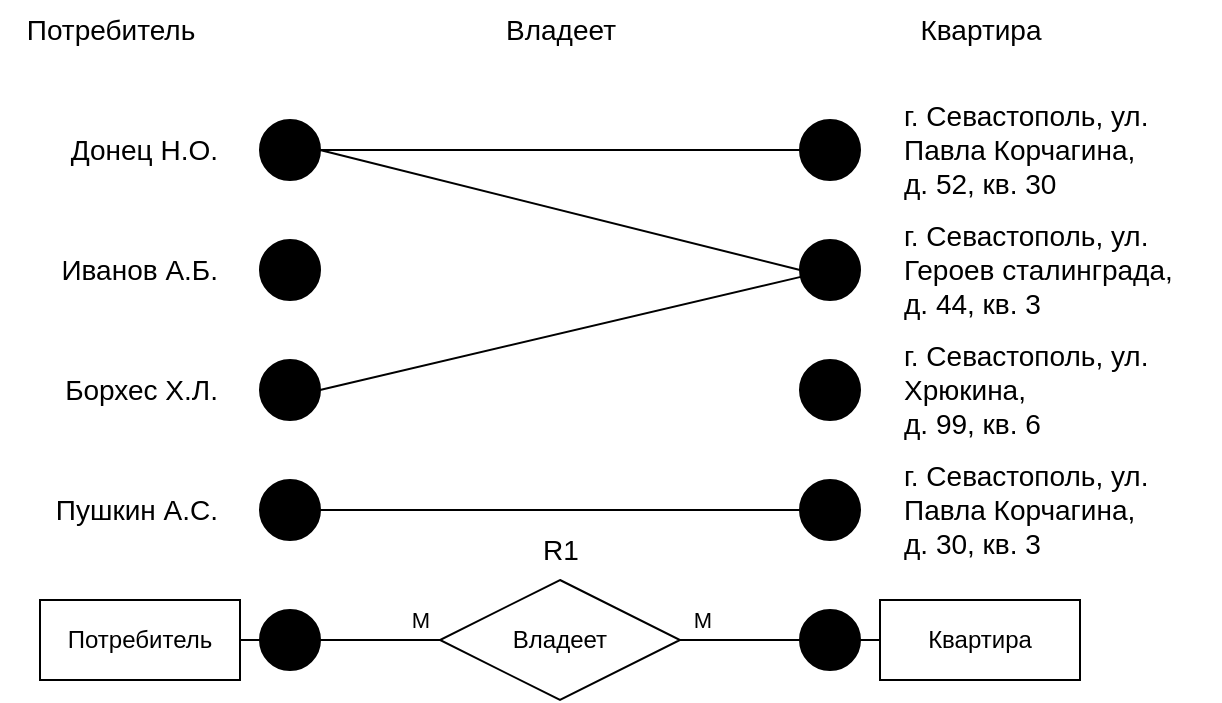<mxfile version="23.1.5" type="device">
  <diagram id="R2lEEEUBdFMjLlhIrx00" name="Page-1">
    <mxGraphModel dx="1434" dy="884" grid="1" gridSize="10" guides="1" tooltips="1" connect="1" arrows="1" fold="1" page="1" pageScale="1" pageWidth="850" pageHeight="1100" math="0" shadow="0" extFonts="Permanent Marker^https://fonts.googleapis.com/css?family=Permanent+Marker">
      <root>
        <mxCell id="0" />
        <mxCell id="1" parent="0" />
        <mxCell id="qw_iA7J4SsnWuv-ZKmc3-1" value="Потребитель" style="whiteSpace=wrap;html=1;align=center;gradientColor=none;" parent="1" vertex="1">
          <mxGeometry x="20" y="430" width="100" height="40" as="geometry" />
        </mxCell>
        <mxCell id="6dDctROnv7mXvniJbC61-1" style="edgeStyle=orthogonalEdgeStyle;rounded=0;orthogonalLoop=1;jettySize=auto;html=1;entryX=0;entryY=0.5;entryDx=0;entryDy=0;endArrow=none;endFill=0;" parent="1" source="6dDctROnv7mXvniJbC61-3" target="qw_iA7J4SsnWuv-ZKmc3-3" edge="1">
          <mxGeometry relative="1" as="geometry" />
        </mxCell>
        <mxCell id="qw_iA7J4SsnWuv-ZKmc3-2" value="Владеет" style="shape=rhombus;perimeter=rhombusPerimeter;whiteSpace=wrap;html=1;align=center;" parent="1" vertex="1">
          <mxGeometry x="220" y="420" width="120" height="60" as="geometry" />
        </mxCell>
        <mxCell id="qw_iA7J4SsnWuv-ZKmc3-3" value="Квартира" style="whiteSpace=wrap;html=1;align=center;" parent="1" vertex="1">
          <mxGeometry x="440" y="430" width="100" height="40" as="geometry" />
        </mxCell>
        <mxCell id="qw_iA7J4SsnWuv-ZKmc3-4" value="" style="endArrow=none;html=1;rounded=0;entryX=0;entryY=0.5;entryDx=0;entryDy=0;exitX=1;exitY=0.5;exitDx=0;exitDy=0;startArrow=none;startFill=0;endFill=0;" parent="1" source="qw_iA7J4SsnWuv-ZKmc3-6" target="qw_iA7J4SsnWuv-ZKmc3-2" edge="1">
          <mxGeometry relative="1" as="geometry">
            <mxPoint x="20" y="450" as="sourcePoint" />
            <mxPoint x="180" y="450" as="targetPoint" />
          </mxGeometry>
        </mxCell>
        <mxCell id="6dDctROnv7mXvniJbC61-4" value="" style="edgeStyle=orthogonalEdgeStyle;rounded=0;orthogonalLoop=1;jettySize=auto;html=1;entryX=0;entryY=0.5;entryDx=0;entryDy=0;endArrow=none;endFill=0;" parent="1" source="qw_iA7J4SsnWuv-ZKmc3-2" target="6dDctROnv7mXvniJbC61-3" edge="1">
          <mxGeometry relative="1" as="geometry">
            <mxPoint x="340" y="450" as="sourcePoint" />
            <mxPoint x="440" y="450" as="targetPoint" />
          </mxGeometry>
        </mxCell>
        <mxCell id="6dDctROnv7mXvniJbC61-5" value="М" style="edgeLabel;html=1;align=center;verticalAlign=middle;resizable=0;points=[];" parent="6dDctROnv7mXvniJbC61-4" vertex="1" connectable="0">
          <mxGeometry x="-0.086" relative="1" as="geometry">
            <mxPoint x="-17" y="-10" as="offset" />
          </mxGeometry>
        </mxCell>
        <mxCell id="6dDctROnv7mXvniJbC61-3" value="" style="ellipse;whiteSpace=wrap;html=1;aspect=fixed;fillColor=#000000;" parent="1" vertex="1">
          <mxGeometry x="400" y="435" width="30" height="30" as="geometry" />
        </mxCell>
        <mxCell id="6dDctROnv7mXvniJbC61-6" value="" style="endArrow=none;html=1;rounded=0;entryX=0;entryY=0.5;entryDx=0;entryDy=0;exitX=1;exitY=0.5;exitDx=0;exitDy=0;startArrow=none;startFill=0;endFill=0;" parent="1" source="qw_iA7J4SsnWuv-ZKmc3-1" target="qw_iA7J4SsnWuv-ZKmc3-6" edge="1">
          <mxGeometry relative="1" as="geometry">
            <mxPoint x="120" y="450" as="sourcePoint" />
            <mxPoint x="220" y="450" as="targetPoint" />
          </mxGeometry>
        </mxCell>
        <mxCell id="6dDctROnv7mXvniJbC61-7" value="М" style="edgeLabel;html=1;align=center;verticalAlign=middle;resizable=0;points=[];" parent="6dDctROnv7mXvniJbC61-6" vertex="1" connectable="0">
          <mxGeometry x="-0.029" relative="1" as="geometry">
            <mxPoint x="85" y="-10" as="offset" />
          </mxGeometry>
        </mxCell>
        <mxCell id="qw_iA7J4SsnWuv-ZKmc3-6" value="" style="ellipse;whiteSpace=wrap;html=1;aspect=fixed;fillColor=#000000;" parent="1" vertex="1">
          <mxGeometry x="130" y="435" width="30" height="30" as="geometry" />
        </mxCell>
        <mxCell id="6dDctROnv7mXvniJbC61-32" style="rounded=0;orthogonalLoop=1;jettySize=auto;html=1;entryX=0;entryY=0.5;entryDx=0;entryDy=0;endArrow=none;endFill=0;" parent="1" source="6dDctROnv7mXvniJbC61-8" target="6dDctROnv7mXvniJbC61-13" edge="1">
          <mxGeometry relative="1" as="geometry" />
        </mxCell>
        <mxCell id="6dDctROnv7mXvniJbC61-8" value="" style="ellipse;whiteSpace=wrap;html=1;aspect=fixed;fillColor=#000000;" parent="1" vertex="1">
          <mxGeometry x="130" y="370" width="30" height="30" as="geometry" />
        </mxCell>
        <mxCell id="6dDctROnv7mXvniJbC61-9" value="" style="ellipse;whiteSpace=wrap;html=1;aspect=fixed;fillColor=#000000;" parent="1" vertex="1">
          <mxGeometry x="130" y="310" width="30" height="30" as="geometry" />
        </mxCell>
        <mxCell id="6dDctROnv7mXvniJbC61-10" value="" style="ellipse;whiteSpace=wrap;html=1;aspect=fixed;fillColor=#000000;" parent="1" vertex="1">
          <mxGeometry x="130" y="250" width="30" height="30" as="geometry" />
        </mxCell>
        <mxCell id="6dDctROnv7mXvniJbC61-29" style="rounded=0;orthogonalLoop=1;jettySize=auto;html=1;entryX=0;entryY=0.5;entryDx=0;entryDy=0;endArrow=none;endFill=0;" parent="1" source="6dDctROnv7mXvniJbC61-11" target="6dDctROnv7mXvniJbC61-16" edge="1">
          <mxGeometry relative="1" as="geometry" />
        </mxCell>
        <mxCell id="6dDctROnv7mXvniJbC61-30" style="rounded=0;orthogonalLoop=1;jettySize=auto;html=1;exitX=1;exitY=0.5;exitDx=0;exitDy=0;entryX=0;entryY=0.5;entryDx=0;entryDy=0;endArrow=none;endFill=0;" parent="1" source="6dDctROnv7mXvniJbC61-11" target="6dDctROnv7mXvniJbC61-15" edge="1">
          <mxGeometry relative="1" as="geometry" />
        </mxCell>
        <mxCell id="6dDctROnv7mXvniJbC61-11" value="" style="ellipse;whiteSpace=wrap;html=1;aspect=fixed;fillColor=#000000;" parent="1" vertex="1">
          <mxGeometry x="130" y="190" width="30" height="30" as="geometry" />
        </mxCell>
        <mxCell id="6dDctROnv7mXvniJbC61-13" value="" style="ellipse;whiteSpace=wrap;html=1;aspect=fixed;fillColor=#000000;" parent="1" vertex="1">
          <mxGeometry x="400" y="370" width="30" height="30" as="geometry" />
        </mxCell>
        <mxCell id="6dDctROnv7mXvniJbC61-14" value="" style="ellipse;whiteSpace=wrap;html=1;aspect=fixed;fillColor=#000000;" parent="1" vertex="1">
          <mxGeometry x="400" y="310" width="30" height="30" as="geometry" />
        </mxCell>
        <mxCell id="6dDctROnv7mXvniJbC61-31" style="rounded=0;orthogonalLoop=1;jettySize=auto;html=1;entryX=1;entryY=0.5;entryDx=0;entryDy=0;endArrow=none;endFill=0;" parent="1" source="6dDctROnv7mXvniJbC61-15" target="6dDctROnv7mXvniJbC61-9" edge="1">
          <mxGeometry relative="1" as="geometry" />
        </mxCell>
        <mxCell id="6dDctROnv7mXvniJbC61-15" value="" style="ellipse;whiteSpace=wrap;html=1;aspect=fixed;fillColor=#000000;" parent="1" vertex="1">
          <mxGeometry x="400" y="250" width="30" height="30" as="geometry" />
        </mxCell>
        <mxCell id="6dDctROnv7mXvniJbC61-16" value="" style="ellipse;whiteSpace=wrap;html=1;aspect=fixed;fillColor=#000000;" parent="1" vertex="1">
          <mxGeometry x="400" y="190" width="30" height="30" as="geometry" />
        </mxCell>
        <mxCell id="6dDctROnv7mXvniJbC61-18" value="&lt;font style=&quot;font-size: 14px;&quot;&gt;Потребитель&lt;/font&gt;" style="text;html=1;align=center;verticalAlign=middle;resizable=0;points=[];autosize=1;strokeColor=none;fillColor=none;" parent="1" vertex="1">
          <mxGeometry y="130" width="110" height="30" as="geometry" />
        </mxCell>
        <mxCell id="6dDctROnv7mXvniJbC61-19" value="&lt;font style=&quot;font-size: 14px;&quot;&gt;Владеет&lt;/font&gt;" style="text;html=1;align=center;verticalAlign=middle;resizable=0;points=[];autosize=1;strokeColor=none;fillColor=none;" parent="1" vertex="1">
          <mxGeometry x="240" y="130" width="80" height="30" as="geometry" />
        </mxCell>
        <mxCell id="6dDctROnv7mXvniJbC61-20" value="&lt;font style=&quot;font-size: 14px;&quot;&gt;Квартира&lt;/font&gt;" style="text;html=1;align=center;verticalAlign=middle;resizable=0;points=[];autosize=1;strokeColor=none;fillColor=none;" parent="1" vertex="1">
          <mxGeometry x="450" y="130" width="80" height="30" as="geometry" />
        </mxCell>
        <mxCell id="6dDctROnv7mXvniJbC61-21" value="&lt;font style=&quot;font-size: 14px;&quot;&gt;Донец Н.О.&lt;/font&gt;" style="text;html=1;align=right;verticalAlign=middle;resizable=0;points=[];autosize=1;strokeColor=none;fillColor=none;" parent="1" vertex="1">
          <mxGeometry x="10" y="190" width="100" height="30" as="geometry" />
        </mxCell>
        <mxCell id="6dDctROnv7mXvniJbC61-22" value="&lt;span style=&quot;font-size: 14px;&quot;&gt;Иванов А.Б.&lt;/span&gt;" style="text;html=1;align=right;verticalAlign=middle;resizable=0;points=[];autosize=1;strokeColor=none;fillColor=none;" parent="1" vertex="1">
          <mxGeometry x="10" y="250" width="100" height="30" as="geometry" />
        </mxCell>
        <mxCell id="6dDctROnv7mXvniJbC61-23" value="&lt;font style=&quot;font-size: 14px;&quot;&gt;Борхес Х.Л.&lt;/font&gt;" style="text;html=1;align=right;verticalAlign=middle;resizable=0;points=[];autosize=1;strokeColor=none;fillColor=none;" parent="1" vertex="1">
          <mxGeometry x="10" y="310" width="100" height="30" as="geometry" />
        </mxCell>
        <mxCell id="6dDctROnv7mXvniJbC61-24" value="&lt;font style=&quot;font-size: 14px;&quot;&gt;Пушкин А.С.&lt;/font&gt;" style="text;html=1;align=right;verticalAlign=middle;resizable=0;points=[];autosize=1;strokeColor=none;fillColor=none;" parent="1" vertex="1">
          <mxGeometry x="10" y="370" width="100" height="30" as="geometry" />
        </mxCell>
        <mxCell id="6dDctROnv7mXvniJbC61-25" value="&lt;font style=&quot;font-size: 14px;&quot;&gt;г. Севастополь, ул.&lt;/font&gt;&lt;br style=&quot;border-color: var(--border-color); font-size: 14px;&quot;&gt;&lt;span style=&quot;font-size: 14px;&quot;&gt;Павла Корчагина,&lt;/span&gt;&lt;br style=&quot;border-color: var(--border-color); font-size: 14px;&quot;&gt;&lt;span style=&quot;font-size: 14px;&quot;&gt;д. 52, кв. 30&lt;/span&gt;" style="text;html=1;align=left;verticalAlign=middle;resizable=0;points=[];autosize=1;strokeColor=none;fillColor=none;" parent="1" vertex="1">
          <mxGeometry x="450" y="175" width="150" height="60" as="geometry" />
        </mxCell>
        <mxCell id="6dDctROnv7mXvniJbC61-26" value="&lt;font style=&quot;font-size: 14px;&quot;&gt;&lt;font style=&quot;border-color: var(--border-color); font-size: 14px;&quot;&gt;г. Севастополь, ул.&lt;/font&gt;&lt;br style=&quot;border-color: var(--border-color);&quot;&gt;Героев сталинграда,&lt;br&gt;&lt;span style=&quot;border-color: var(--border-color);&quot;&gt;д. 44, кв. 3&lt;/span&gt;&lt;/font&gt;" style="text;html=1;align=left;verticalAlign=middle;resizable=0;points=[];autosize=1;strokeColor=none;fillColor=none;" parent="1" vertex="1">
          <mxGeometry x="450" y="235" width="160" height="60" as="geometry" />
        </mxCell>
        <mxCell id="6dDctROnv7mXvniJbC61-27" value="&lt;font style=&quot;font-size: 14px;&quot;&gt;&lt;font style=&quot;border-color: var(--border-color); font-size: 14px;&quot;&gt;г. Севастополь, ул.&lt;/font&gt;&lt;br style=&quot;border-color: var(--border-color);&quot;&gt;Хрюкина,&lt;br style=&quot;border-color: var(--border-color);&quot;&gt;&lt;span style=&quot;border-color: var(--border-color);&quot;&gt;д. 99, кв. 6&lt;/span&gt;&lt;/font&gt;" style="text;html=1;align=left;verticalAlign=middle;resizable=0;points=[];autosize=1;strokeColor=none;fillColor=none;" parent="1" vertex="1">
          <mxGeometry x="450" y="295" width="150" height="60" as="geometry" />
        </mxCell>
        <mxCell id="6dDctROnv7mXvniJbC61-28" value="&lt;font style=&quot;font-size: 14px;&quot;&gt;&lt;font style=&quot;border-color: var(--border-color); font-size: 14px;&quot;&gt;г. Севастополь, ул.&lt;/font&gt;&lt;br style=&quot;border-color: var(--border-color);&quot;&gt;Павла Корчагина,&lt;br style=&quot;border-color: var(--border-color);&quot;&gt;&lt;span style=&quot;border-color: var(--border-color);&quot;&gt;д. 30, кв. 3&lt;/span&gt;&lt;/font&gt;" style="text;html=1;align=left;verticalAlign=middle;resizable=0;points=[];autosize=1;strokeColor=none;fillColor=none;" parent="1" vertex="1">
          <mxGeometry x="450" y="355" width="150" height="60" as="geometry" />
        </mxCell>
        <mxCell id="6dDctROnv7mXvniJbC61-33" value="&lt;span style=&quot;font-size: 14px;&quot;&gt;R1&lt;/span&gt;" style="text;html=1;align=center;verticalAlign=middle;resizable=0;points=[];autosize=1;strokeColor=none;fillColor=none;" parent="1" vertex="1">
          <mxGeometry x="260" y="390" width="40" height="30" as="geometry" />
        </mxCell>
      </root>
    </mxGraphModel>
  </diagram>
</mxfile>
